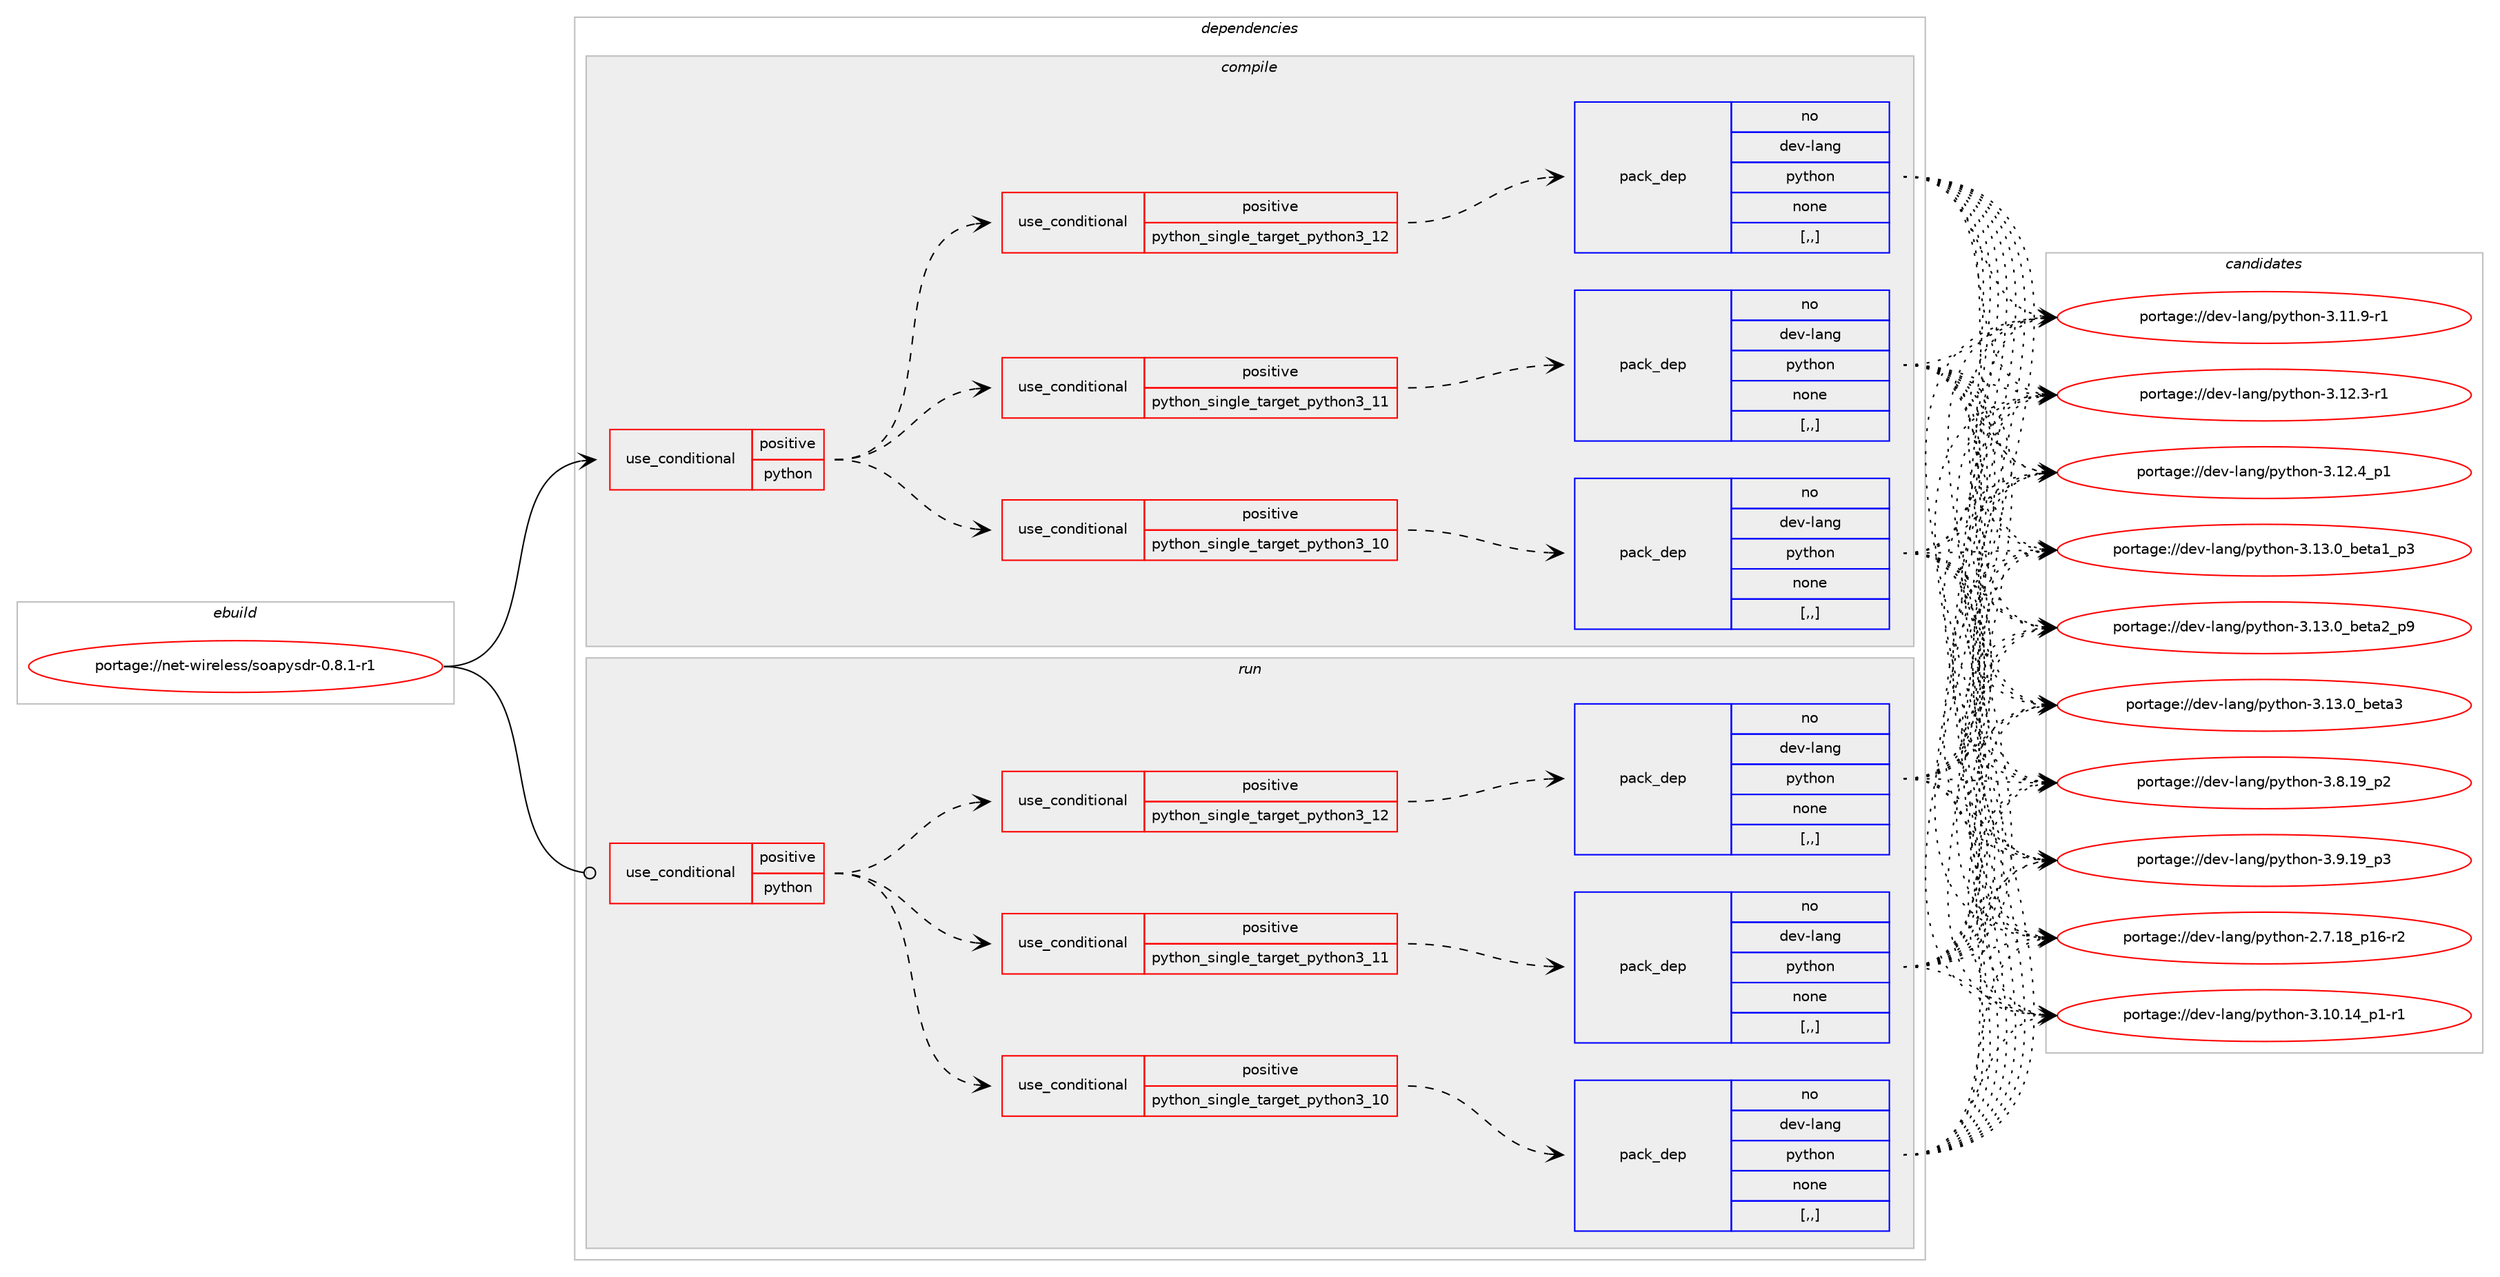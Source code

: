 digraph prolog {

# *************
# Graph options
# *************

newrank=true;
concentrate=true;
compound=true;
graph [rankdir=LR,fontname=Helvetica,fontsize=10,ranksep=1.5];#, ranksep=2.5, nodesep=0.2];
edge  [arrowhead=vee];
node  [fontname=Helvetica,fontsize=10];

# **********
# The ebuild
# **********

subgraph cluster_leftcol {
color=gray;
rank=same;
label=<<i>ebuild</i>>;
id [label="portage://net-wireless/soapysdr-0.8.1-r1", color=red, width=4, href="../net-wireless/soapysdr-0.8.1-r1.svg"];
}

# ****************
# The dependencies
# ****************

subgraph cluster_midcol {
color=gray;
label=<<i>dependencies</i>>;
subgraph cluster_compile {
fillcolor="#eeeeee";
style=filled;
label=<<i>compile</i>>;
subgraph cond100919 {
dependency381307 [label=<<TABLE BORDER="0" CELLBORDER="1" CELLSPACING="0" CELLPADDING="4"><TR><TD ROWSPAN="3" CELLPADDING="10">use_conditional</TD></TR><TR><TD>positive</TD></TR><TR><TD>python</TD></TR></TABLE>>, shape=none, color=red];
subgraph cond100920 {
dependency381308 [label=<<TABLE BORDER="0" CELLBORDER="1" CELLSPACING="0" CELLPADDING="4"><TR><TD ROWSPAN="3" CELLPADDING="10">use_conditional</TD></TR><TR><TD>positive</TD></TR><TR><TD>python_single_target_python3_10</TD></TR></TABLE>>, shape=none, color=red];
subgraph pack277646 {
dependency381309 [label=<<TABLE BORDER="0" CELLBORDER="1" CELLSPACING="0" CELLPADDING="4" WIDTH="220"><TR><TD ROWSPAN="6" CELLPADDING="30">pack_dep</TD></TR><TR><TD WIDTH="110">no</TD></TR><TR><TD>dev-lang</TD></TR><TR><TD>python</TD></TR><TR><TD>none</TD></TR><TR><TD>[,,]</TD></TR></TABLE>>, shape=none, color=blue];
}
dependency381308:e -> dependency381309:w [weight=20,style="dashed",arrowhead="vee"];
}
dependency381307:e -> dependency381308:w [weight=20,style="dashed",arrowhead="vee"];
subgraph cond100921 {
dependency381310 [label=<<TABLE BORDER="0" CELLBORDER="1" CELLSPACING="0" CELLPADDING="4"><TR><TD ROWSPAN="3" CELLPADDING="10">use_conditional</TD></TR><TR><TD>positive</TD></TR><TR><TD>python_single_target_python3_11</TD></TR></TABLE>>, shape=none, color=red];
subgraph pack277647 {
dependency381311 [label=<<TABLE BORDER="0" CELLBORDER="1" CELLSPACING="0" CELLPADDING="4" WIDTH="220"><TR><TD ROWSPAN="6" CELLPADDING="30">pack_dep</TD></TR><TR><TD WIDTH="110">no</TD></TR><TR><TD>dev-lang</TD></TR><TR><TD>python</TD></TR><TR><TD>none</TD></TR><TR><TD>[,,]</TD></TR></TABLE>>, shape=none, color=blue];
}
dependency381310:e -> dependency381311:w [weight=20,style="dashed",arrowhead="vee"];
}
dependency381307:e -> dependency381310:w [weight=20,style="dashed",arrowhead="vee"];
subgraph cond100922 {
dependency381312 [label=<<TABLE BORDER="0" CELLBORDER="1" CELLSPACING="0" CELLPADDING="4"><TR><TD ROWSPAN="3" CELLPADDING="10">use_conditional</TD></TR><TR><TD>positive</TD></TR><TR><TD>python_single_target_python3_12</TD></TR></TABLE>>, shape=none, color=red];
subgraph pack277648 {
dependency381313 [label=<<TABLE BORDER="0" CELLBORDER="1" CELLSPACING="0" CELLPADDING="4" WIDTH="220"><TR><TD ROWSPAN="6" CELLPADDING="30">pack_dep</TD></TR><TR><TD WIDTH="110">no</TD></TR><TR><TD>dev-lang</TD></TR><TR><TD>python</TD></TR><TR><TD>none</TD></TR><TR><TD>[,,]</TD></TR></TABLE>>, shape=none, color=blue];
}
dependency381312:e -> dependency381313:w [weight=20,style="dashed",arrowhead="vee"];
}
dependency381307:e -> dependency381312:w [weight=20,style="dashed",arrowhead="vee"];
}
id:e -> dependency381307:w [weight=20,style="solid",arrowhead="vee"];
}
subgraph cluster_compileandrun {
fillcolor="#eeeeee";
style=filled;
label=<<i>compile and run</i>>;
}
subgraph cluster_run {
fillcolor="#eeeeee";
style=filled;
label=<<i>run</i>>;
subgraph cond100923 {
dependency381314 [label=<<TABLE BORDER="0" CELLBORDER="1" CELLSPACING="0" CELLPADDING="4"><TR><TD ROWSPAN="3" CELLPADDING="10">use_conditional</TD></TR><TR><TD>positive</TD></TR><TR><TD>python</TD></TR></TABLE>>, shape=none, color=red];
subgraph cond100924 {
dependency381315 [label=<<TABLE BORDER="0" CELLBORDER="1" CELLSPACING="0" CELLPADDING="4"><TR><TD ROWSPAN="3" CELLPADDING="10">use_conditional</TD></TR><TR><TD>positive</TD></TR><TR><TD>python_single_target_python3_10</TD></TR></TABLE>>, shape=none, color=red];
subgraph pack277649 {
dependency381316 [label=<<TABLE BORDER="0" CELLBORDER="1" CELLSPACING="0" CELLPADDING="4" WIDTH="220"><TR><TD ROWSPAN="6" CELLPADDING="30">pack_dep</TD></TR><TR><TD WIDTH="110">no</TD></TR><TR><TD>dev-lang</TD></TR><TR><TD>python</TD></TR><TR><TD>none</TD></TR><TR><TD>[,,]</TD></TR></TABLE>>, shape=none, color=blue];
}
dependency381315:e -> dependency381316:w [weight=20,style="dashed",arrowhead="vee"];
}
dependency381314:e -> dependency381315:w [weight=20,style="dashed",arrowhead="vee"];
subgraph cond100925 {
dependency381317 [label=<<TABLE BORDER="0" CELLBORDER="1" CELLSPACING="0" CELLPADDING="4"><TR><TD ROWSPAN="3" CELLPADDING="10">use_conditional</TD></TR><TR><TD>positive</TD></TR><TR><TD>python_single_target_python3_11</TD></TR></TABLE>>, shape=none, color=red];
subgraph pack277650 {
dependency381318 [label=<<TABLE BORDER="0" CELLBORDER="1" CELLSPACING="0" CELLPADDING="4" WIDTH="220"><TR><TD ROWSPAN="6" CELLPADDING="30">pack_dep</TD></TR><TR><TD WIDTH="110">no</TD></TR><TR><TD>dev-lang</TD></TR><TR><TD>python</TD></TR><TR><TD>none</TD></TR><TR><TD>[,,]</TD></TR></TABLE>>, shape=none, color=blue];
}
dependency381317:e -> dependency381318:w [weight=20,style="dashed",arrowhead="vee"];
}
dependency381314:e -> dependency381317:w [weight=20,style="dashed",arrowhead="vee"];
subgraph cond100926 {
dependency381319 [label=<<TABLE BORDER="0" CELLBORDER="1" CELLSPACING="0" CELLPADDING="4"><TR><TD ROWSPAN="3" CELLPADDING="10">use_conditional</TD></TR><TR><TD>positive</TD></TR><TR><TD>python_single_target_python3_12</TD></TR></TABLE>>, shape=none, color=red];
subgraph pack277651 {
dependency381320 [label=<<TABLE BORDER="0" CELLBORDER="1" CELLSPACING="0" CELLPADDING="4" WIDTH="220"><TR><TD ROWSPAN="6" CELLPADDING="30">pack_dep</TD></TR><TR><TD WIDTH="110">no</TD></TR><TR><TD>dev-lang</TD></TR><TR><TD>python</TD></TR><TR><TD>none</TD></TR><TR><TD>[,,]</TD></TR></TABLE>>, shape=none, color=blue];
}
dependency381319:e -> dependency381320:w [weight=20,style="dashed",arrowhead="vee"];
}
dependency381314:e -> dependency381319:w [weight=20,style="dashed",arrowhead="vee"];
}
id:e -> dependency381314:w [weight=20,style="solid",arrowhead="odot"];
}
}

# **************
# The candidates
# **************

subgraph cluster_choices {
rank=same;
color=gray;
label=<<i>candidates</i>>;

subgraph choice277646 {
color=black;
nodesep=1;
choice100101118451089711010347112121116104111110455046554649569511249544511450 [label="portage://dev-lang/python-2.7.18_p16-r2", color=red, width=4,href="../dev-lang/python-2.7.18_p16-r2.svg"];
choice100101118451089711010347112121116104111110455146494846495295112494511449 [label="portage://dev-lang/python-3.10.14_p1-r1", color=red, width=4,href="../dev-lang/python-3.10.14_p1-r1.svg"];
choice100101118451089711010347112121116104111110455146494946574511449 [label="portage://dev-lang/python-3.11.9-r1", color=red, width=4,href="../dev-lang/python-3.11.9-r1.svg"];
choice100101118451089711010347112121116104111110455146495046514511449 [label="portage://dev-lang/python-3.12.3-r1", color=red, width=4,href="../dev-lang/python-3.12.3-r1.svg"];
choice100101118451089711010347112121116104111110455146495046529511249 [label="portage://dev-lang/python-3.12.4_p1", color=red, width=4,href="../dev-lang/python-3.12.4_p1.svg"];
choice10010111845108971101034711212111610411111045514649514648959810111697499511251 [label="portage://dev-lang/python-3.13.0_beta1_p3", color=red, width=4,href="../dev-lang/python-3.13.0_beta1_p3.svg"];
choice10010111845108971101034711212111610411111045514649514648959810111697509511257 [label="portage://dev-lang/python-3.13.0_beta2_p9", color=red, width=4,href="../dev-lang/python-3.13.0_beta2_p9.svg"];
choice1001011184510897110103471121211161041111104551464951464895981011169751 [label="portage://dev-lang/python-3.13.0_beta3", color=red, width=4,href="../dev-lang/python-3.13.0_beta3.svg"];
choice100101118451089711010347112121116104111110455146564649579511250 [label="portage://dev-lang/python-3.8.19_p2", color=red, width=4,href="../dev-lang/python-3.8.19_p2.svg"];
choice100101118451089711010347112121116104111110455146574649579511251 [label="portage://dev-lang/python-3.9.19_p3", color=red, width=4,href="../dev-lang/python-3.9.19_p3.svg"];
dependency381309:e -> choice100101118451089711010347112121116104111110455046554649569511249544511450:w [style=dotted,weight="100"];
dependency381309:e -> choice100101118451089711010347112121116104111110455146494846495295112494511449:w [style=dotted,weight="100"];
dependency381309:e -> choice100101118451089711010347112121116104111110455146494946574511449:w [style=dotted,weight="100"];
dependency381309:e -> choice100101118451089711010347112121116104111110455146495046514511449:w [style=dotted,weight="100"];
dependency381309:e -> choice100101118451089711010347112121116104111110455146495046529511249:w [style=dotted,weight="100"];
dependency381309:e -> choice10010111845108971101034711212111610411111045514649514648959810111697499511251:w [style=dotted,weight="100"];
dependency381309:e -> choice10010111845108971101034711212111610411111045514649514648959810111697509511257:w [style=dotted,weight="100"];
dependency381309:e -> choice1001011184510897110103471121211161041111104551464951464895981011169751:w [style=dotted,weight="100"];
dependency381309:e -> choice100101118451089711010347112121116104111110455146564649579511250:w [style=dotted,weight="100"];
dependency381309:e -> choice100101118451089711010347112121116104111110455146574649579511251:w [style=dotted,weight="100"];
}
subgraph choice277647 {
color=black;
nodesep=1;
choice100101118451089711010347112121116104111110455046554649569511249544511450 [label="portage://dev-lang/python-2.7.18_p16-r2", color=red, width=4,href="../dev-lang/python-2.7.18_p16-r2.svg"];
choice100101118451089711010347112121116104111110455146494846495295112494511449 [label="portage://dev-lang/python-3.10.14_p1-r1", color=red, width=4,href="../dev-lang/python-3.10.14_p1-r1.svg"];
choice100101118451089711010347112121116104111110455146494946574511449 [label="portage://dev-lang/python-3.11.9-r1", color=red, width=4,href="../dev-lang/python-3.11.9-r1.svg"];
choice100101118451089711010347112121116104111110455146495046514511449 [label="portage://dev-lang/python-3.12.3-r1", color=red, width=4,href="../dev-lang/python-3.12.3-r1.svg"];
choice100101118451089711010347112121116104111110455146495046529511249 [label="portage://dev-lang/python-3.12.4_p1", color=red, width=4,href="../dev-lang/python-3.12.4_p1.svg"];
choice10010111845108971101034711212111610411111045514649514648959810111697499511251 [label="portage://dev-lang/python-3.13.0_beta1_p3", color=red, width=4,href="../dev-lang/python-3.13.0_beta1_p3.svg"];
choice10010111845108971101034711212111610411111045514649514648959810111697509511257 [label="portage://dev-lang/python-3.13.0_beta2_p9", color=red, width=4,href="../dev-lang/python-3.13.0_beta2_p9.svg"];
choice1001011184510897110103471121211161041111104551464951464895981011169751 [label="portage://dev-lang/python-3.13.0_beta3", color=red, width=4,href="../dev-lang/python-3.13.0_beta3.svg"];
choice100101118451089711010347112121116104111110455146564649579511250 [label="portage://dev-lang/python-3.8.19_p2", color=red, width=4,href="../dev-lang/python-3.8.19_p2.svg"];
choice100101118451089711010347112121116104111110455146574649579511251 [label="portage://dev-lang/python-3.9.19_p3", color=red, width=4,href="../dev-lang/python-3.9.19_p3.svg"];
dependency381311:e -> choice100101118451089711010347112121116104111110455046554649569511249544511450:w [style=dotted,weight="100"];
dependency381311:e -> choice100101118451089711010347112121116104111110455146494846495295112494511449:w [style=dotted,weight="100"];
dependency381311:e -> choice100101118451089711010347112121116104111110455146494946574511449:w [style=dotted,weight="100"];
dependency381311:e -> choice100101118451089711010347112121116104111110455146495046514511449:w [style=dotted,weight="100"];
dependency381311:e -> choice100101118451089711010347112121116104111110455146495046529511249:w [style=dotted,weight="100"];
dependency381311:e -> choice10010111845108971101034711212111610411111045514649514648959810111697499511251:w [style=dotted,weight="100"];
dependency381311:e -> choice10010111845108971101034711212111610411111045514649514648959810111697509511257:w [style=dotted,weight="100"];
dependency381311:e -> choice1001011184510897110103471121211161041111104551464951464895981011169751:w [style=dotted,weight="100"];
dependency381311:e -> choice100101118451089711010347112121116104111110455146564649579511250:w [style=dotted,weight="100"];
dependency381311:e -> choice100101118451089711010347112121116104111110455146574649579511251:w [style=dotted,weight="100"];
}
subgraph choice277648 {
color=black;
nodesep=1;
choice100101118451089711010347112121116104111110455046554649569511249544511450 [label="portage://dev-lang/python-2.7.18_p16-r2", color=red, width=4,href="../dev-lang/python-2.7.18_p16-r2.svg"];
choice100101118451089711010347112121116104111110455146494846495295112494511449 [label="portage://dev-lang/python-3.10.14_p1-r1", color=red, width=4,href="../dev-lang/python-3.10.14_p1-r1.svg"];
choice100101118451089711010347112121116104111110455146494946574511449 [label="portage://dev-lang/python-3.11.9-r1", color=red, width=4,href="../dev-lang/python-3.11.9-r1.svg"];
choice100101118451089711010347112121116104111110455146495046514511449 [label="portage://dev-lang/python-3.12.3-r1", color=red, width=4,href="../dev-lang/python-3.12.3-r1.svg"];
choice100101118451089711010347112121116104111110455146495046529511249 [label="portage://dev-lang/python-3.12.4_p1", color=red, width=4,href="../dev-lang/python-3.12.4_p1.svg"];
choice10010111845108971101034711212111610411111045514649514648959810111697499511251 [label="portage://dev-lang/python-3.13.0_beta1_p3", color=red, width=4,href="../dev-lang/python-3.13.0_beta1_p3.svg"];
choice10010111845108971101034711212111610411111045514649514648959810111697509511257 [label="portage://dev-lang/python-3.13.0_beta2_p9", color=red, width=4,href="../dev-lang/python-3.13.0_beta2_p9.svg"];
choice1001011184510897110103471121211161041111104551464951464895981011169751 [label="portage://dev-lang/python-3.13.0_beta3", color=red, width=4,href="../dev-lang/python-3.13.0_beta3.svg"];
choice100101118451089711010347112121116104111110455146564649579511250 [label="portage://dev-lang/python-3.8.19_p2", color=red, width=4,href="../dev-lang/python-3.8.19_p2.svg"];
choice100101118451089711010347112121116104111110455146574649579511251 [label="portage://dev-lang/python-3.9.19_p3", color=red, width=4,href="../dev-lang/python-3.9.19_p3.svg"];
dependency381313:e -> choice100101118451089711010347112121116104111110455046554649569511249544511450:w [style=dotted,weight="100"];
dependency381313:e -> choice100101118451089711010347112121116104111110455146494846495295112494511449:w [style=dotted,weight="100"];
dependency381313:e -> choice100101118451089711010347112121116104111110455146494946574511449:w [style=dotted,weight="100"];
dependency381313:e -> choice100101118451089711010347112121116104111110455146495046514511449:w [style=dotted,weight="100"];
dependency381313:e -> choice100101118451089711010347112121116104111110455146495046529511249:w [style=dotted,weight="100"];
dependency381313:e -> choice10010111845108971101034711212111610411111045514649514648959810111697499511251:w [style=dotted,weight="100"];
dependency381313:e -> choice10010111845108971101034711212111610411111045514649514648959810111697509511257:w [style=dotted,weight="100"];
dependency381313:e -> choice1001011184510897110103471121211161041111104551464951464895981011169751:w [style=dotted,weight="100"];
dependency381313:e -> choice100101118451089711010347112121116104111110455146564649579511250:w [style=dotted,weight="100"];
dependency381313:e -> choice100101118451089711010347112121116104111110455146574649579511251:w [style=dotted,weight="100"];
}
subgraph choice277649 {
color=black;
nodesep=1;
choice100101118451089711010347112121116104111110455046554649569511249544511450 [label="portage://dev-lang/python-2.7.18_p16-r2", color=red, width=4,href="../dev-lang/python-2.7.18_p16-r2.svg"];
choice100101118451089711010347112121116104111110455146494846495295112494511449 [label="portage://dev-lang/python-3.10.14_p1-r1", color=red, width=4,href="../dev-lang/python-3.10.14_p1-r1.svg"];
choice100101118451089711010347112121116104111110455146494946574511449 [label="portage://dev-lang/python-3.11.9-r1", color=red, width=4,href="../dev-lang/python-3.11.9-r1.svg"];
choice100101118451089711010347112121116104111110455146495046514511449 [label="portage://dev-lang/python-3.12.3-r1", color=red, width=4,href="../dev-lang/python-3.12.3-r1.svg"];
choice100101118451089711010347112121116104111110455146495046529511249 [label="portage://dev-lang/python-3.12.4_p1", color=red, width=4,href="../dev-lang/python-3.12.4_p1.svg"];
choice10010111845108971101034711212111610411111045514649514648959810111697499511251 [label="portage://dev-lang/python-3.13.0_beta1_p3", color=red, width=4,href="../dev-lang/python-3.13.0_beta1_p3.svg"];
choice10010111845108971101034711212111610411111045514649514648959810111697509511257 [label="portage://dev-lang/python-3.13.0_beta2_p9", color=red, width=4,href="../dev-lang/python-3.13.0_beta2_p9.svg"];
choice1001011184510897110103471121211161041111104551464951464895981011169751 [label="portage://dev-lang/python-3.13.0_beta3", color=red, width=4,href="../dev-lang/python-3.13.0_beta3.svg"];
choice100101118451089711010347112121116104111110455146564649579511250 [label="portage://dev-lang/python-3.8.19_p2", color=red, width=4,href="../dev-lang/python-3.8.19_p2.svg"];
choice100101118451089711010347112121116104111110455146574649579511251 [label="portage://dev-lang/python-3.9.19_p3", color=red, width=4,href="../dev-lang/python-3.9.19_p3.svg"];
dependency381316:e -> choice100101118451089711010347112121116104111110455046554649569511249544511450:w [style=dotted,weight="100"];
dependency381316:e -> choice100101118451089711010347112121116104111110455146494846495295112494511449:w [style=dotted,weight="100"];
dependency381316:e -> choice100101118451089711010347112121116104111110455146494946574511449:w [style=dotted,weight="100"];
dependency381316:e -> choice100101118451089711010347112121116104111110455146495046514511449:w [style=dotted,weight="100"];
dependency381316:e -> choice100101118451089711010347112121116104111110455146495046529511249:w [style=dotted,weight="100"];
dependency381316:e -> choice10010111845108971101034711212111610411111045514649514648959810111697499511251:w [style=dotted,weight="100"];
dependency381316:e -> choice10010111845108971101034711212111610411111045514649514648959810111697509511257:w [style=dotted,weight="100"];
dependency381316:e -> choice1001011184510897110103471121211161041111104551464951464895981011169751:w [style=dotted,weight="100"];
dependency381316:e -> choice100101118451089711010347112121116104111110455146564649579511250:w [style=dotted,weight="100"];
dependency381316:e -> choice100101118451089711010347112121116104111110455146574649579511251:w [style=dotted,weight="100"];
}
subgraph choice277650 {
color=black;
nodesep=1;
choice100101118451089711010347112121116104111110455046554649569511249544511450 [label="portage://dev-lang/python-2.7.18_p16-r2", color=red, width=4,href="../dev-lang/python-2.7.18_p16-r2.svg"];
choice100101118451089711010347112121116104111110455146494846495295112494511449 [label="portage://dev-lang/python-3.10.14_p1-r1", color=red, width=4,href="../dev-lang/python-3.10.14_p1-r1.svg"];
choice100101118451089711010347112121116104111110455146494946574511449 [label="portage://dev-lang/python-3.11.9-r1", color=red, width=4,href="../dev-lang/python-3.11.9-r1.svg"];
choice100101118451089711010347112121116104111110455146495046514511449 [label="portage://dev-lang/python-3.12.3-r1", color=red, width=4,href="../dev-lang/python-3.12.3-r1.svg"];
choice100101118451089711010347112121116104111110455146495046529511249 [label="portage://dev-lang/python-3.12.4_p1", color=red, width=4,href="../dev-lang/python-3.12.4_p1.svg"];
choice10010111845108971101034711212111610411111045514649514648959810111697499511251 [label="portage://dev-lang/python-3.13.0_beta1_p3", color=red, width=4,href="../dev-lang/python-3.13.0_beta1_p3.svg"];
choice10010111845108971101034711212111610411111045514649514648959810111697509511257 [label="portage://dev-lang/python-3.13.0_beta2_p9", color=red, width=4,href="../dev-lang/python-3.13.0_beta2_p9.svg"];
choice1001011184510897110103471121211161041111104551464951464895981011169751 [label="portage://dev-lang/python-3.13.0_beta3", color=red, width=4,href="../dev-lang/python-3.13.0_beta3.svg"];
choice100101118451089711010347112121116104111110455146564649579511250 [label="portage://dev-lang/python-3.8.19_p2", color=red, width=4,href="../dev-lang/python-3.8.19_p2.svg"];
choice100101118451089711010347112121116104111110455146574649579511251 [label="portage://dev-lang/python-3.9.19_p3", color=red, width=4,href="../dev-lang/python-3.9.19_p3.svg"];
dependency381318:e -> choice100101118451089711010347112121116104111110455046554649569511249544511450:w [style=dotted,weight="100"];
dependency381318:e -> choice100101118451089711010347112121116104111110455146494846495295112494511449:w [style=dotted,weight="100"];
dependency381318:e -> choice100101118451089711010347112121116104111110455146494946574511449:w [style=dotted,weight="100"];
dependency381318:e -> choice100101118451089711010347112121116104111110455146495046514511449:w [style=dotted,weight="100"];
dependency381318:e -> choice100101118451089711010347112121116104111110455146495046529511249:w [style=dotted,weight="100"];
dependency381318:e -> choice10010111845108971101034711212111610411111045514649514648959810111697499511251:w [style=dotted,weight="100"];
dependency381318:e -> choice10010111845108971101034711212111610411111045514649514648959810111697509511257:w [style=dotted,weight="100"];
dependency381318:e -> choice1001011184510897110103471121211161041111104551464951464895981011169751:w [style=dotted,weight="100"];
dependency381318:e -> choice100101118451089711010347112121116104111110455146564649579511250:w [style=dotted,weight="100"];
dependency381318:e -> choice100101118451089711010347112121116104111110455146574649579511251:w [style=dotted,weight="100"];
}
subgraph choice277651 {
color=black;
nodesep=1;
choice100101118451089711010347112121116104111110455046554649569511249544511450 [label="portage://dev-lang/python-2.7.18_p16-r2", color=red, width=4,href="../dev-lang/python-2.7.18_p16-r2.svg"];
choice100101118451089711010347112121116104111110455146494846495295112494511449 [label="portage://dev-lang/python-3.10.14_p1-r1", color=red, width=4,href="../dev-lang/python-3.10.14_p1-r1.svg"];
choice100101118451089711010347112121116104111110455146494946574511449 [label="portage://dev-lang/python-3.11.9-r1", color=red, width=4,href="../dev-lang/python-3.11.9-r1.svg"];
choice100101118451089711010347112121116104111110455146495046514511449 [label="portage://dev-lang/python-3.12.3-r1", color=red, width=4,href="../dev-lang/python-3.12.3-r1.svg"];
choice100101118451089711010347112121116104111110455146495046529511249 [label="portage://dev-lang/python-3.12.4_p1", color=red, width=4,href="../dev-lang/python-3.12.4_p1.svg"];
choice10010111845108971101034711212111610411111045514649514648959810111697499511251 [label="portage://dev-lang/python-3.13.0_beta1_p3", color=red, width=4,href="../dev-lang/python-3.13.0_beta1_p3.svg"];
choice10010111845108971101034711212111610411111045514649514648959810111697509511257 [label="portage://dev-lang/python-3.13.0_beta2_p9", color=red, width=4,href="../dev-lang/python-3.13.0_beta2_p9.svg"];
choice1001011184510897110103471121211161041111104551464951464895981011169751 [label="portage://dev-lang/python-3.13.0_beta3", color=red, width=4,href="../dev-lang/python-3.13.0_beta3.svg"];
choice100101118451089711010347112121116104111110455146564649579511250 [label="portage://dev-lang/python-3.8.19_p2", color=red, width=4,href="../dev-lang/python-3.8.19_p2.svg"];
choice100101118451089711010347112121116104111110455146574649579511251 [label="portage://dev-lang/python-3.9.19_p3", color=red, width=4,href="../dev-lang/python-3.9.19_p3.svg"];
dependency381320:e -> choice100101118451089711010347112121116104111110455046554649569511249544511450:w [style=dotted,weight="100"];
dependency381320:e -> choice100101118451089711010347112121116104111110455146494846495295112494511449:w [style=dotted,weight="100"];
dependency381320:e -> choice100101118451089711010347112121116104111110455146494946574511449:w [style=dotted,weight="100"];
dependency381320:e -> choice100101118451089711010347112121116104111110455146495046514511449:w [style=dotted,weight="100"];
dependency381320:e -> choice100101118451089711010347112121116104111110455146495046529511249:w [style=dotted,weight="100"];
dependency381320:e -> choice10010111845108971101034711212111610411111045514649514648959810111697499511251:w [style=dotted,weight="100"];
dependency381320:e -> choice10010111845108971101034711212111610411111045514649514648959810111697509511257:w [style=dotted,weight="100"];
dependency381320:e -> choice1001011184510897110103471121211161041111104551464951464895981011169751:w [style=dotted,weight="100"];
dependency381320:e -> choice100101118451089711010347112121116104111110455146564649579511250:w [style=dotted,weight="100"];
dependency381320:e -> choice100101118451089711010347112121116104111110455146574649579511251:w [style=dotted,weight="100"];
}
}

}
